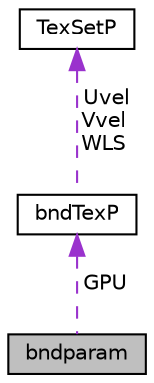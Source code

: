 digraph "bndparam"
{
 // LATEX_PDF_SIZE
  bgcolor="transparent";
  edge [fontname="Helvetica",fontsize="10",labelfontname="Helvetica",labelfontsize="10"];
  node [fontname="Helvetica",fontsize="10",shape=record];
  Node1 [label="bndparam",height=0.2,width=0.4,color="black", fillcolor="grey75", style="filled", fontcolor="black",tooltip=" "];
  Node2 -> Node1 [dir="back",color="darkorchid3",fontsize="10",style="dashed",label=" GPU" ];
  Node2 [label="bndTexP",height=0.2,width=0.4,color="black",URL="$structbndTexP.html",tooltip=" "];
  Node3 -> Node2 [dir="back",color="darkorchid3",fontsize="10",style="dashed",label=" Uvel\nVvel\nWLS" ];
  Node3 [label="TexSetP",height=0.2,width=0.4,color="black",URL="$structTexSetP.html",tooltip=" "];
}
